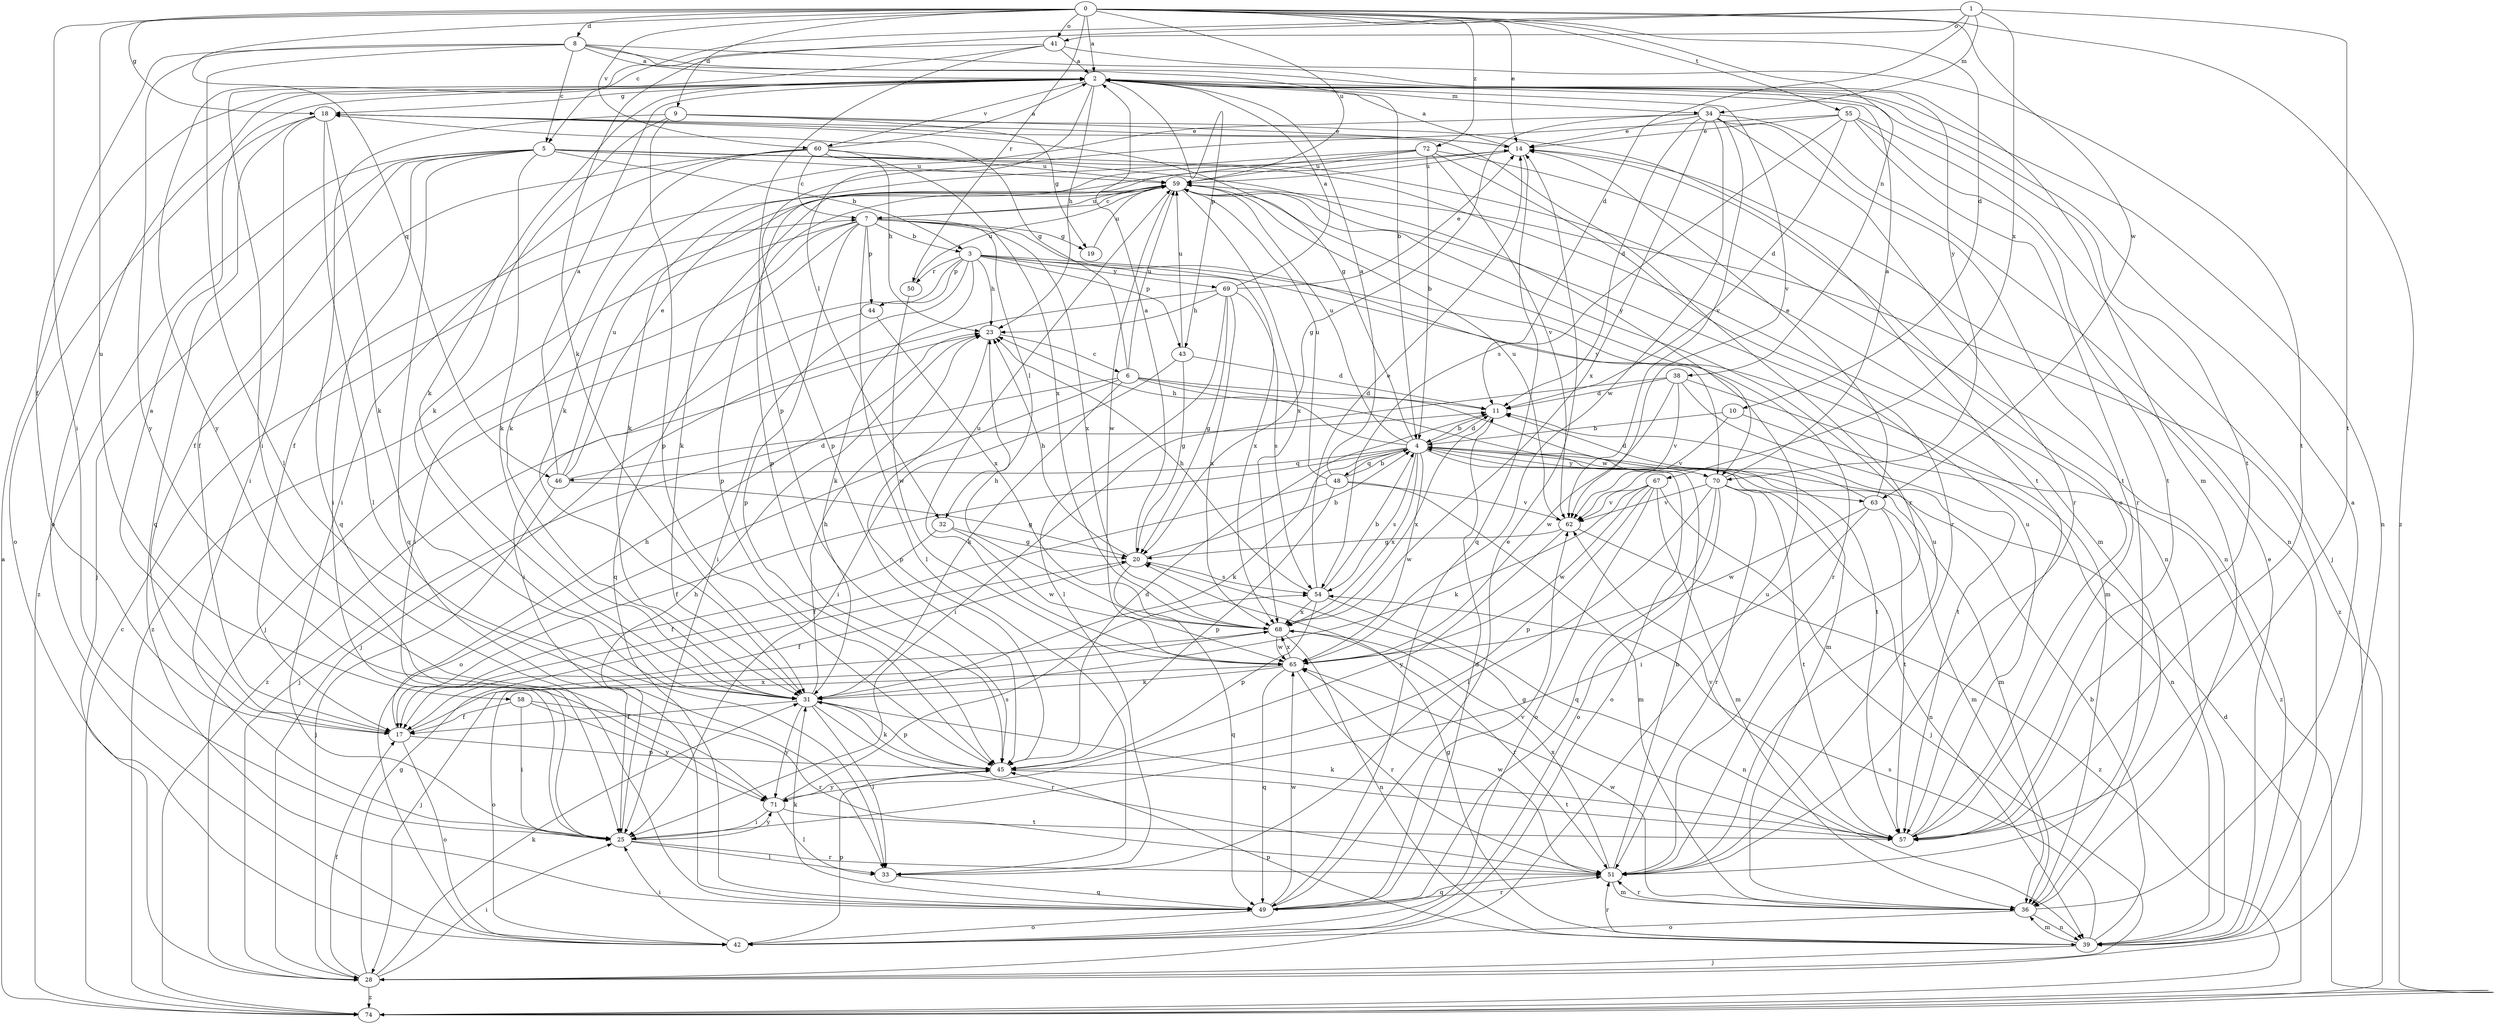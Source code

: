 strict digraph  {
0;
1;
2;
3;
4;
5;
6;
7;
8;
9;
10;
11;
14;
17;
18;
19;
20;
23;
25;
28;
31;
32;
33;
34;
36;
38;
39;
41;
42;
43;
44;
45;
46;
48;
49;
50;
51;
54;
55;
57;
58;
59;
60;
62;
63;
65;
67;
68;
69;
70;
71;
72;
74;
0 -> 2  [label=a];
0 -> 8  [label=d];
0 -> 9  [label=d];
0 -> 10  [label=d];
0 -> 14  [label=e];
0 -> 18  [label=g];
0 -> 25  [label=i];
0 -> 38  [label=n];
0 -> 41  [label=o];
0 -> 46  [label=q];
0 -> 50  [label=r];
0 -> 55  [label=t];
0 -> 58  [label=u];
0 -> 59  [label=u];
0 -> 60  [label=v];
0 -> 63  [label=w];
0 -> 72  [label=z];
0 -> 74  [label=z];
1 -> 5  [label=c];
1 -> 11  [label=d];
1 -> 31  [label=k];
1 -> 34  [label=m];
1 -> 41  [label=o];
1 -> 57  [label=t];
1 -> 67  [label=x];
2 -> 18  [label=g];
2 -> 23  [label=h];
2 -> 31  [label=k];
2 -> 32  [label=l];
2 -> 34  [label=m];
2 -> 39  [label=n];
2 -> 42  [label=o];
2 -> 43  [label=p];
2 -> 57  [label=t];
2 -> 60  [label=v];
2 -> 62  [label=v];
3 -> 23  [label=h];
3 -> 25  [label=i];
3 -> 28  [label=j];
3 -> 31  [label=k];
3 -> 36  [label=m];
3 -> 43  [label=p];
3 -> 44  [label=p];
3 -> 50  [label=r];
3 -> 51  [label=r];
3 -> 68  [label=x];
3 -> 69  [label=y];
4 -> 11  [label=d];
4 -> 17  [label=f];
4 -> 18  [label=g];
4 -> 23  [label=h];
4 -> 31  [label=k];
4 -> 36  [label=m];
4 -> 42  [label=o];
4 -> 46  [label=q];
4 -> 48  [label=q];
4 -> 54  [label=s];
4 -> 59  [label=u];
4 -> 63  [label=w];
4 -> 65  [label=w];
4 -> 68  [label=x];
4 -> 70  [label=y];
5 -> 3  [label=b];
5 -> 17  [label=f];
5 -> 25  [label=i];
5 -> 28  [label=j];
5 -> 31  [label=k];
5 -> 36  [label=m];
5 -> 39  [label=n];
5 -> 49  [label=q];
5 -> 59  [label=u];
5 -> 70  [label=y];
5 -> 74  [label=z];
6 -> 11  [label=d];
6 -> 18  [label=g];
6 -> 28  [label=j];
6 -> 31  [label=k];
6 -> 36  [label=m];
6 -> 42  [label=o];
6 -> 57  [label=t];
6 -> 59  [label=u];
7 -> 3  [label=b];
7 -> 19  [label=g];
7 -> 25  [label=i];
7 -> 32  [label=l];
7 -> 33  [label=l];
7 -> 44  [label=p];
7 -> 45  [label=p];
7 -> 49  [label=q];
7 -> 59  [label=u];
7 -> 68  [label=x];
7 -> 70  [label=y];
7 -> 74  [label=z];
8 -> 2  [label=a];
8 -> 4  [label=b];
8 -> 5  [label=c];
8 -> 17  [label=f];
8 -> 33  [label=l];
8 -> 36  [label=m];
8 -> 70  [label=y];
8 -> 71  [label=y];
9 -> 14  [label=e];
9 -> 19  [label=g];
9 -> 31  [label=k];
9 -> 45  [label=p];
9 -> 49  [label=q];
9 -> 57  [label=t];
10 -> 4  [label=b];
10 -> 39  [label=n];
10 -> 62  [label=v];
11 -> 4  [label=b];
11 -> 68  [label=x];
14 -> 2  [label=a];
14 -> 17  [label=f];
14 -> 49  [label=q];
14 -> 59  [label=u];
17 -> 2  [label=a];
17 -> 23  [label=h];
17 -> 42  [label=o];
17 -> 45  [label=p];
17 -> 68  [label=x];
18 -> 14  [label=e];
18 -> 25  [label=i];
18 -> 31  [label=k];
18 -> 33  [label=l];
18 -> 42  [label=o];
18 -> 49  [label=q];
18 -> 51  [label=r];
19 -> 59  [label=u];
20 -> 2  [label=a];
20 -> 4  [label=b];
20 -> 17  [label=f];
20 -> 23  [label=h];
20 -> 49  [label=q];
20 -> 54  [label=s];
23 -> 6  [label=c];
23 -> 45  [label=p];
23 -> 74  [label=z];
25 -> 23  [label=h];
25 -> 33  [label=l];
25 -> 51  [label=r];
25 -> 71  [label=y];
28 -> 17  [label=f];
28 -> 20  [label=g];
28 -> 25  [label=i];
28 -> 31  [label=k];
28 -> 59  [label=u];
28 -> 74  [label=z];
31 -> 17  [label=f];
31 -> 23  [label=h];
31 -> 33  [label=l];
31 -> 45  [label=p];
31 -> 51  [label=r];
31 -> 71  [label=y];
32 -> 17  [label=f];
32 -> 20  [label=g];
32 -> 65  [label=w];
33 -> 49  [label=q];
34 -> 11  [label=d];
34 -> 14  [label=e];
34 -> 20  [label=g];
34 -> 31  [label=k];
34 -> 39  [label=n];
34 -> 51  [label=r];
34 -> 57  [label=t];
34 -> 62  [label=v];
34 -> 65  [label=w];
34 -> 68  [label=x];
36 -> 2  [label=a];
36 -> 39  [label=n];
36 -> 42  [label=o];
36 -> 51  [label=r];
36 -> 65  [label=w];
38 -> 11  [label=d];
38 -> 25  [label=i];
38 -> 57  [label=t];
38 -> 62  [label=v];
38 -> 65  [label=w];
38 -> 74  [label=z];
39 -> 4  [label=b];
39 -> 14  [label=e];
39 -> 20  [label=g];
39 -> 28  [label=j];
39 -> 36  [label=m];
39 -> 45  [label=p];
39 -> 51  [label=r];
39 -> 54  [label=s];
41 -> 2  [label=a];
41 -> 25  [label=i];
41 -> 45  [label=p];
41 -> 57  [label=t];
41 -> 71  [label=y];
42 -> 25  [label=i];
42 -> 45  [label=p];
43 -> 11  [label=d];
43 -> 20  [label=g];
43 -> 25  [label=i];
43 -> 59  [label=u];
44 -> 25  [label=i];
44 -> 68  [label=x];
45 -> 11  [label=d];
45 -> 31  [label=k];
45 -> 57  [label=t];
45 -> 71  [label=y];
46 -> 2  [label=a];
46 -> 11  [label=d];
46 -> 14  [label=e];
46 -> 20  [label=g];
46 -> 28  [label=j];
46 -> 59  [label=u];
48 -> 2  [label=a];
48 -> 4  [label=b];
48 -> 17  [label=f];
48 -> 36  [label=m];
48 -> 45  [label=p];
48 -> 59  [label=u];
48 -> 62  [label=v];
49 -> 11  [label=d];
49 -> 14  [label=e];
49 -> 31  [label=k];
49 -> 42  [label=o];
49 -> 51  [label=r];
49 -> 62  [label=v];
49 -> 65  [label=w];
50 -> 59  [label=u];
50 -> 65  [label=w];
51 -> 4  [label=b];
51 -> 36  [label=m];
51 -> 49  [label=q];
51 -> 59  [label=u];
51 -> 65  [label=w];
51 -> 68  [label=x];
54 -> 4  [label=b];
54 -> 14  [label=e];
54 -> 23  [label=h];
54 -> 39  [label=n];
54 -> 45  [label=p];
54 -> 68  [label=x];
55 -> 11  [label=d];
55 -> 14  [label=e];
55 -> 28  [label=j];
55 -> 45  [label=p];
55 -> 51  [label=r];
55 -> 54  [label=s];
55 -> 57  [label=t];
57 -> 14  [label=e];
57 -> 20  [label=g];
57 -> 31  [label=k];
57 -> 59  [label=u];
57 -> 62  [label=v];
58 -> 17  [label=f];
58 -> 25  [label=i];
58 -> 51  [label=r];
58 -> 71  [label=y];
59 -> 7  [label=c];
59 -> 31  [label=k];
59 -> 45  [label=p];
59 -> 65  [label=w];
59 -> 68  [label=x];
59 -> 74  [label=z];
60 -> 2  [label=a];
60 -> 7  [label=c];
60 -> 17  [label=f];
60 -> 23  [label=h];
60 -> 25  [label=i];
60 -> 31  [label=k];
60 -> 59  [label=u];
60 -> 68  [label=x];
62 -> 20  [label=g];
62 -> 59  [label=u];
62 -> 71  [label=y];
62 -> 74  [label=z];
63 -> 11  [label=d];
63 -> 14  [label=e];
63 -> 25  [label=i];
63 -> 36  [label=m];
63 -> 57  [label=t];
63 -> 65  [label=w];
65 -> 31  [label=k];
65 -> 42  [label=o];
65 -> 49  [label=q];
65 -> 51  [label=r];
65 -> 59  [label=u];
65 -> 68  [label=x];
67 -> 28  [label=j];
67 -> 31  [label=k];
67 -> 36  [label=m];
67 -> 42  [label=o];
67 -> 45  [label=p];
67 -> 62  [label=v];
67 -> 65  [label=w];
68 -> 23  [label=h];
68 -> 28  [label=j];
68 -> 39  [label=n];
68 -> 51  [label=r];
68 -> 65  [label=w];
69 -> 2  [label=a];
69 -> 14  [label=e];
69 -> 20  [label=g];
69 -> 23  [label=h];
69 -> 28  [label=j];
69 -> 33  [label=l];
69 -> 54  [label=s];
69 -> 68  [label=x];
70 -> 2  [label=a];
70 -> 33  [label=l];
70 -> 39  [label=n];
70 -> 42  [label=o];
70 -> 49  [label=q];
70 -> 51  [label=r];
70 -> 57  [label=t];
70 -> 62  [label=v];
71 -> 25  [label=i];
71 -> 33  [label=l];
71 -> 54  [label=s];
71 -> 57  [label=t];
72 -> 4  [label=b];
72 -> 31  [label=k];
72 -> 39  [label=n];
72 -> 45  [label=p];
72 -> 51  [label=r];
72 -> 59  [label=u];
72 -> 62  [label=v];
74 -> 2  [label=a];
74 -> 7  [label=c];
74 -> 11  [label=d];
}
